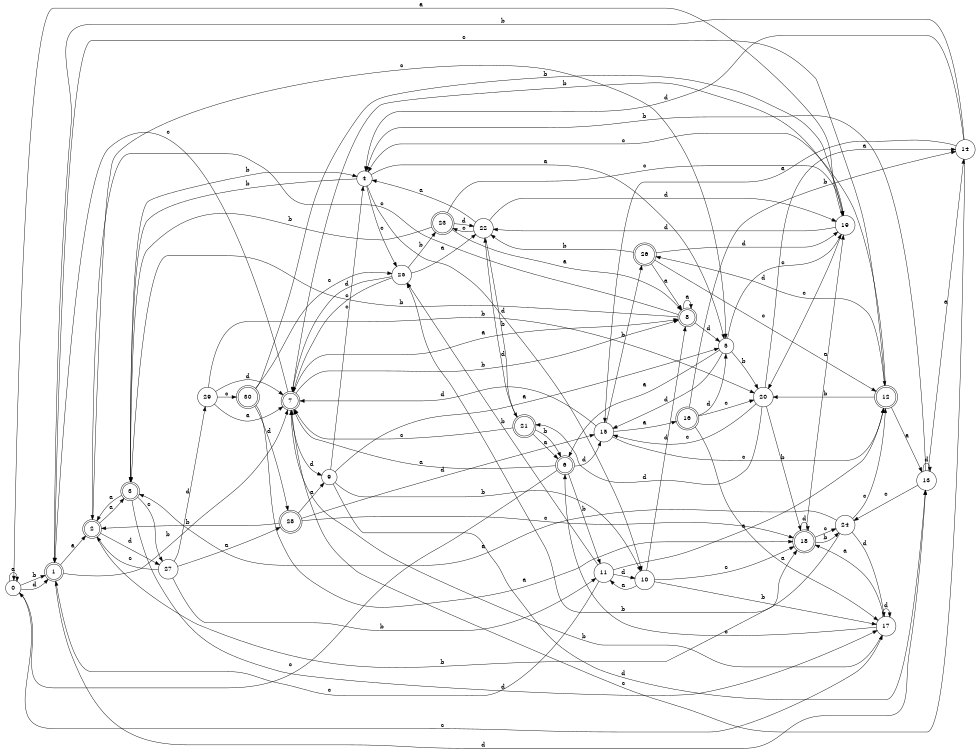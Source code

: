 digraph n25_9 {
__start0 [label="" shape="none"];

rankdir=LR;
size="8,5";

s0 [style="filled", color="black", fillcolor="white" shape="circle", label="0"];
s1 [style="rounded,filled", color="black", fillcolor="white" shape="doublecircle", label="1"];
s2 [style="rounded,filled", color="black", fillcolor="white" shape="doublecircle", label="2"];
s3 [style="rounded,filled", color="black", fillcolor="white" shape="doublecircle", label="3"];
s4 [style="filled", color="black", fillcolor="white" shape="circle", label="4"];
s5 [style="filled", color="black", fillcolor="white" shape="circle", label="5"];
s6 [style="rounded,filled", color="black", fillcolor="white" shape="doublecircle", label="6"];
s7 [style="rounded,filled", color="black", fillcolor="white" shape="doublecircle", label="7"];
s8 [style="rounded,filled", color="black", fillcolor="white" shape="doublecircle", label="8"];
s9 [style="filled", color="black", fillcolor="white" shape="circle", label="9"];
s10 [style="filled", color="black", fillcolor="white" shape="circle", label="10"];
s11 [style="filled", color="black", fillcolor="white" shape="circle", label="11"];
s12 [style="rounded,filled", color="black", fillcolor="white" shape="doublecircle", label="12"];
s13 [style="filled", color="black", fillcolor="white" shape="circle", label="13"];
s14 [style="filled", color="black", fillcolor="white" shape="circle", label="14"];
s15 [style="filled", color="black", fillcolor="white" shape="circle", label="15"];
s16 [style="rounded,filled", color="black", fillcolor="white" shape="doublecircle", label="16"];
s17 [style="filled", color="black", fillcolor="white" shape="circle", label="17"];
s18 [style="rounded,filled", color="black", fillcolor="white" shape="doublecircle", label="18"];
s19 [style="filled", color="black", fillcolor="white" shape="circle", label="19"];
s20 [style="filled", color="black", fillcolor="white" shape="circle", label="20"];
s21 [style="rounded,filled", color="black", fillcolor="white" shape="doublecircle", label="21"];
s22 [style="filled", color="black", fillcolor="white" shape="circle", label="22"];
s23 [style="rounded,filled", color="black", fillcolor="white" shape="doublecircle", label="23"];
s24 [style="filled", color="black", fillcolor="white" shape="circle", label="24"];
s25 [style="filled", color="black", fillcolor="white" shape="circle", label="25"];
s26 [style="rounded,filled", color="black", fillcolor="white" shape="doublecircle", label="26"];
s27 [style="filled", color="black", fillcolor="white" shape="circle", label="27"];
s28 [style="rounded,filled", color="black", fillcolor="white" shape="doublecircle", label="28"];
s29 [style="filled", color="black", fillcolor="white" shape="circle", label="29"];
s30 [style="rounded,filled", color="black", fillcolor="white" shape="doublecircle", label="30"];
s0 -> s0 [label="a"];
s0 -> s1 [label="b"];
s0 -> s17 [label="c"];
s0 -> s1 [label="d"];
s1 -> s2 [label="a"];
s1 -> s7 [label="b"];
s1 -> s12 [label="c"];
s1 -> s13 [label="d"];
s2 -> s3 [label="a"];
s2 -> s18 [label="b"];
s2 -> s5 [label="c"];
s2 -> s27 [label="d"];
s3 -> s2 [label="a"];
s3 -> s4 [label="b"];
s3 -> s27 [label="c"];
s3 -> s17 [label="d"];
s4 -> s5 [label="a"];
s4 -> s3 [label="b"];
s4 -> s25 [label="c"];
s4 -> s10 [label="d"];
s5 -> s6 [label="a"];
s5 -> s20 [label="b"];
s5 -> s19 [label="c"];
s5 -> s15 [label="d"];
s6 -> s7 [label="a"];
s6 -> s11 [label="b"];
s6 -> s0 [label="c"];
s6 -> s15 [label="d"];
s7 -> s8 [label="a"];
s7 -> s8 [label="b"];
s7 -> s1 [label="c"];
s7 -> s9 [label="d"];
s8 -> s8 [label="a"];
s8 -> s3 [label="b"];
s8 -> s2 [label="c"];
s8 -> s5 [label="d"];
s9 -> s5 [label="a"];
s9 -> s10 [label="b"];
s9 -> s4 [label="c"];
s9 -> s13 [label="d"];
s10 -> s11 [label="a"];
s10 -> s17 [label="b"];
s10 -> s18 [label="c"];
s10 -> s8 [label="d"];
s11 -> s12 [label="a"];
s11 -> s25 [label="b"];
s11 -> s1 [label="c"];
s11 -> s10 [label="d"];
s12 -> s13 [label="a"];
s12 -> s20 [label="b"];
s12 -> s4 [label="c"];
s12 -> s26 [label="d"];
s13 -> s14 [label="a"];
s13 -> s4 [label="b"];
s13 -> s24 [label="c"];
s13 -> s13 [label="d"];
s14 -> s15 [label="a"];
s14 -> s1 [label="b"];
s14 -> s7 [label="c"];
s14 -> s4 [label="d"];
s15 -> s16 [label="a"];
s15 -> s26 [label="b"];
s15 -> s12 [label="c"];
s15 -> s7 [label="d"];
s16 -> s17 [label="a"];
s16 -> s14 [label="b"];
s16 -> s20 [label="c"];
s16 -> s5 [label="d"];
s17 -> s18 [label="a"];
s17 -> s7 [label="b"];
s17 -> s6 [label="c"];
s17 -> s17 [label="d"];
s18 -> s19 [label="a"];
s18 -> s24 [label="b"];
s18 -> s24 [label="c"];
s18 -> s18 [label="d"];
s19 -> s0 [label="a"];
s19 -> s7 [label="b"];
s19 -> s20 [label="c"];
s19 -> s22 [label="d"];
s20 -> s14 [label="a"];
s20 -> s18 [label="b"];
s20 -> s15 [label="c"];
s20 -> s21 [label="d"];
s21 -> s6 [label="a"];
s21 -> s6 [label="b"];
s21 -> s7 [label="c"];
s21 -> s22 [label="d"];
s22 -> s4 [label="a"];
s22 -> s21 [label="b"];
s22 -> s23 [label="c"];
s22 -> s19 [label="d"];
s23 -> s8 [label="a"];
s23 -> s3 [label="b"];
s23 -> s19 [label="c"];
s23 -> s22 [label="d"];
s24 -> s3 [label="a"];
s24 -> s25 [label="b"];
s24 -> s12 [label="c"];
s24 -> s17 [label="d"];
s25 -> s22 [label="a"];
s25 -> s23 [label="b"];
s25 -> s7 [label="c"];
s25 -> s7 [label="d"];
s26 -> s8 [label="a"];
s26 -> s22 [label="b"];
s26 -> s12 [label="c"];
s26 -> s19 [label="d"];
s27 -> s28 [label="a"];
s27 -> s11 [label="b"];
s27 -> s2 [label="c"];
s27 -> s29 [label="d"];
s28 -> s9 [label="a"];
s28 -> s2 [label="b"];
s28 -> s18 [label="c"];
s28 -> s15 [label="d"];
s29 -> s7 [label="a"];
s29 -> s20 [label="b"];
s29 -> s30 [label="c"];
s29 -> s7 [label="d"];
s30 -> s18 [label="a"];
s30 -> s19 [label="b"];
s30 -> s25 [label="c"];
s30 -> s28 [label="d"];

}